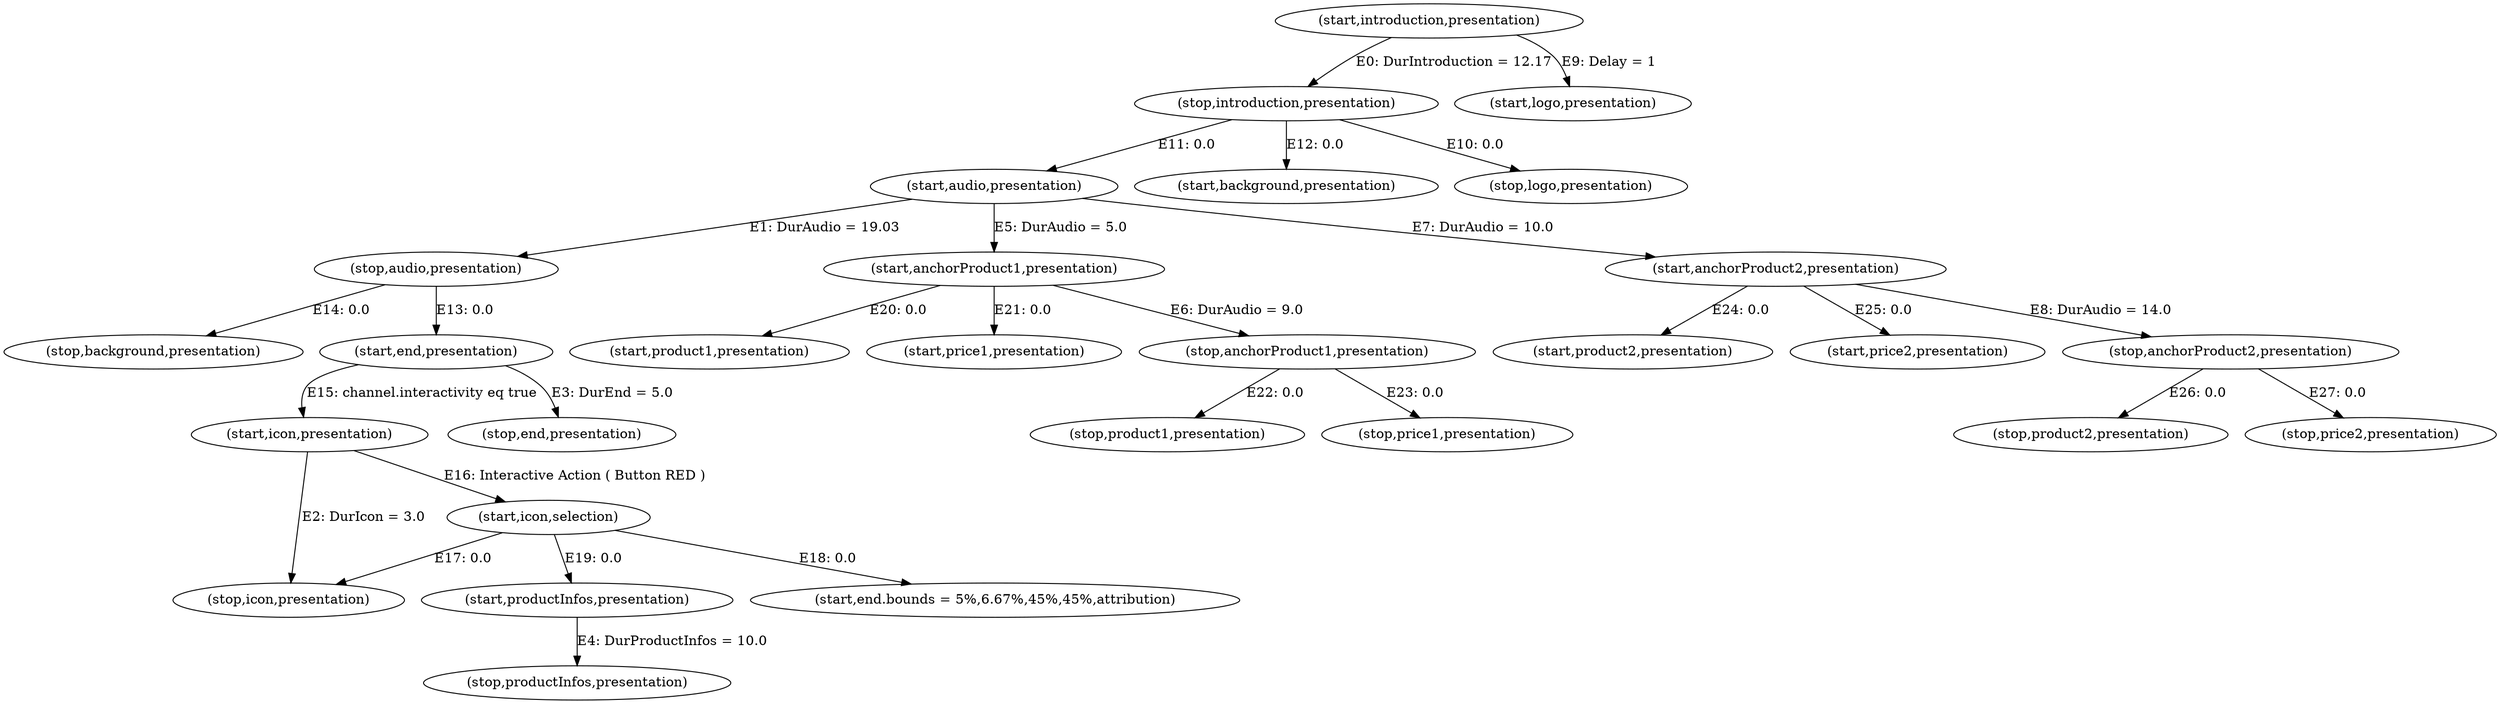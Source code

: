 digraph G {
  "(start,introduction,presentation)";
  "(stop,introduction,presentation)";
  "(start,audio,presentation)";
  "(stop,audio,presentation)";
  "(start,background,presentation)";
  "(stop,background,presentation)";
  "(start,icon,presentation)";
  "(stop,icon,presentation)";
  "(start,logo,presentation)";
  "(stop,logo,presentation)";
  "(start,end,presentation)";
  "(stop,end,presentation)";
  "(start,productInfos,presentation)";
  "(stop,productInfos,presentation)";
  "(start,product1,presentation)";
  "(stop,product1,presentation)";
  "(start,price1,presentation)";
  "(stop,price1,presentation)";
  "(start,product2,presentation)";
  "(stop,product2,presentation)";
  "(start,price2,presentation)";
  "(stop,price2,presentation)";
  "(start,anchorProduct1,presentation)";
  "(stop,anchorProduct1,presentation)";
  "(start,anchorProduct2,presentation)";
  "(stop,anchorProduct2,presentation)";
  "(start,icon,selection)";
  "(start,end.bounds = 5%,6.67%,45%,45%,attribution)";
  "(start,introduction,presentation)" -> "(stop,introduction,presentation)" [ label="E0: DurIntroduction = 12.17" ];
  "(start,audio,presentation)" -> "(stop,audio,presentation)" [ label="E1: DurAudio = 19.03" ];
  "(start,icon,presentation)" -> "(stop,icon,presentation)" [ label="E2: DurIcon = 3.0" ];
  "(start,end,presentation)" -> "(stop,end,presentation)" [ label="E3: DurEnd = 5.0" ];
  "(start,productInfos,presentation)" -> "(stop,productInfos,presentation)" [ label="E4: DurProductInfos = 10.0" ];
  "(start,audio,presentation)" -> "(start,anchorProduct1,presentation)" [ label="E5: DurAudio = 5.0" ];
  "(start,anchorProduct1,presentation)" -> "(stop,anchorProduct1,presentation)" [ label="E6: DurAudio = 9.0" ];
  "(start,audio,presentation)" -> "(start,anchorProduct2,presentation)" [ label="E7: DurAudio = 10.0" ];
  "(start,anchorProduct2,presentation)" -> "(stop,anchorProduct2,presentation)" [ label="E8: DurAudio = 14.0" ];
  "(start,introduction,presentation)" -> "(start,logo,presentation)" [ label="E9: Delay = 1" ];
  "(stop,introduction,presentation)" -> "(stop,logo,presentation)" [ label="E10: 0.0" ];
  "(stop,introduction,presentation)" -> "(start,audio,presentation)" [ label="E11: 0.0" ];
  "(stop,introduction,presentation)" -> "(start,background,presentation)" [ label="E12: 0.0" ];
  "(stop,audio,presentation)" -> "(start,end,presentation)" [ label="E13: 0.0" ];
  "(stop,audio,presentation)" -> "(stop,background,presentation)" [ label="E14: 0.0" ];
  "(start,end,presentation)" -> "(start,icon,presentation)" [ label="E15: channel.interactivity eq true" ];
  "(start,icon,presentation)" -> "(start,icon,selection)" [ label="E16: Interactive Action ( Button RED )" ];
  "(start,icon,selection)" -> "(stop,icon,presentation)" [ label="E17: 0.0" ];
  "(start,icon,selection)" -> "(start,end.bounds = 5%,6.67%,45%,45%,attribution)" [ label="E18: 0.0" ];
  "(start,icon,selection)" -> "(start,productInfos,presentation)" [ label="E19: 0.0" ];
  "(start,anchorProduct1,presentation)" -> "(start,product1,presentation)" [ label="E20: 0.0" ];
  "(start,anchorProduct1,presentation)" -> "(start,price1,presentation)" [ label="E21: 0.0" ];
  "(stop,anchorProduct1,presentation)" -> "(stop,product1,presentation)" [ label="E22: 0.0" ];
  "(stop,anchorProduct1,presentation)" -> "(stop,price1,presentation)" [ label="E23: 0.0" ];
  "(start,anchorProduct2,presentation)" -> "(start,product2,presentation)" [ label="E24: 0.0" ];
  "(start,anchorProduct2,presentation)" -> "(start,price2,presentation)" [ label="E25: 0.0" ];
  "(stop,anchorProduct2,presentation)" -> "(stop,product2,presentation)" [ label="E26: 0.0" ];
  "(stop,anchorProduct2,presentation)" -> "(stop,price2,presentation)" [ label="E27: 0.0" ];
}
